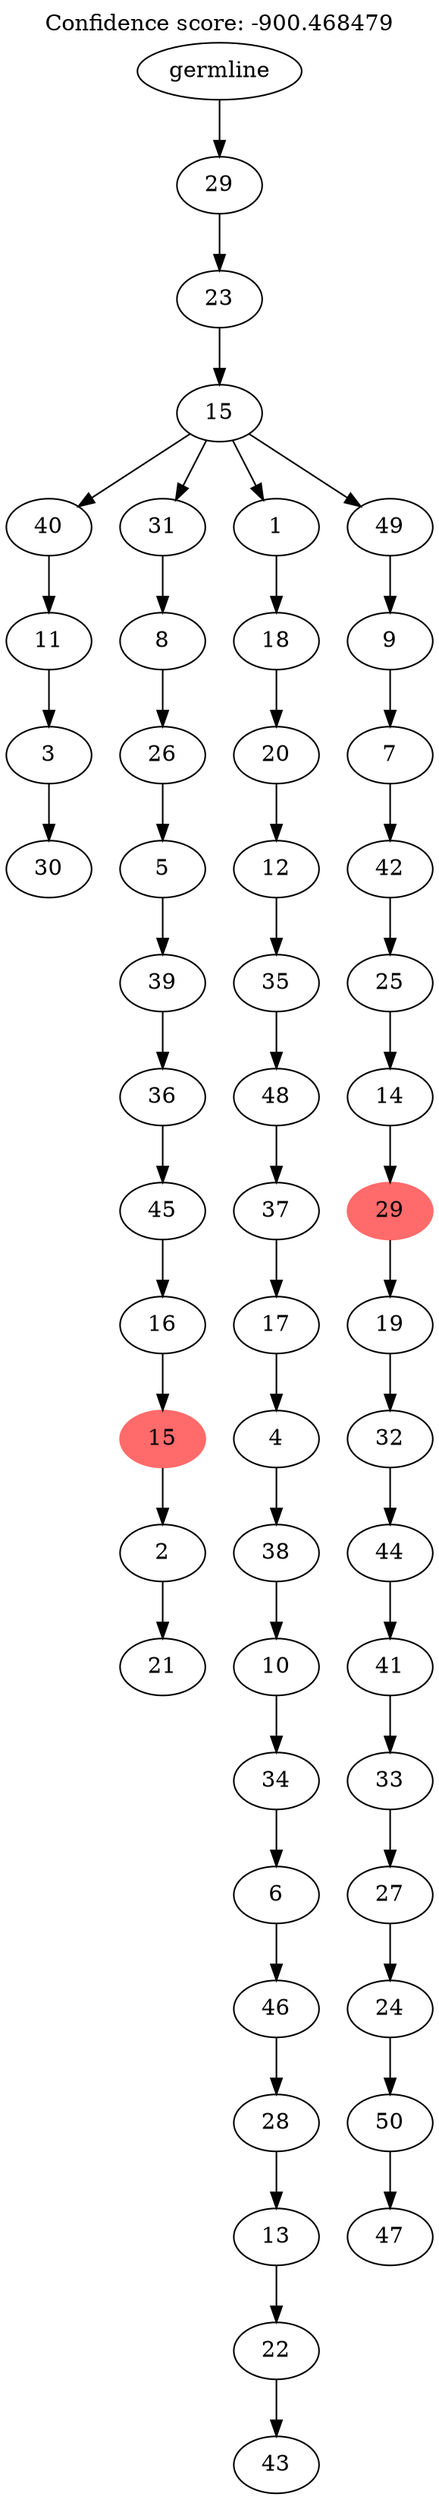 digraph g {
	"51" -> "52";
	"52" [label="30"];
	"50" -> "51";
	"51" [label="3"];
	"49" -> "50";
	"50" [label="11"];
	"47" -> "48";
	"48" [label="21"];
	"46" -> "47";
	"47" [label="2"];
	"45" -> "46";
	"46" [color=indianred1, style=filled, label="15"];
	"44" -> "45";
	"45" [label="16"];
	"43" -> "44";
	"44" [label="45"];
	"42" -> "43";
	"43" [label="36"];
	"41" -> "42";
	"42" [label="39"];
	"40" -> "41";
	"41" [label="5"];
	"39" -> "40";
	"40" [label="26"];
	"38" -> "39";
	"39" [label="8"];
	"36" -> "37";
	"37" [label="43"];
	"35" -> "36";
	"36" [label="22"];
	"34" -> "35";
	"35" [label="13"];
	"33" -> "34";
	"34" [label="28"];
	"32" -> "33";
	"33" [label="46"];
	"31" -> "32";
	"32" [label="6"];
	"30" -> "31";
	"31" [label="34"];
	"29" -> "30";
	"30" [label="10"];
	"28" -> "29";
	"29" [label="38"];
	"27" -> "28";
	"28" [label="4"];
	"26" -> "27";
	"27" [label="17"];
	"25" -> "26";
	"26" [label="37"];
	"24" -> "25";
	"25" [label="48"];
	"23" -> "24";
	"24" [label="35"];
	"22" -> "23";
	"23" [label="12"];
	"21" -> "22";
	"22" [label="20"];
	"20" -> "21";
	"21" [label="18"];
	"18" -> "19";
	"19" [label="47"];
	"17" -> "18";
	"18" [label="50"];
	"16" -> "17";
	"17" [label="24"];
	"15" -> "16";
	"16" [label="27"];
	"14" -> "15";
	"15" [label="33"];
	"13" -> "14";
	"14" [label="41"];
	"12" -> "13";
	"13" [label="44"];
	"11" -> "12";
	"12" [label="32"];
	"10" -> "11";
	"11" [label="19"];
	"9" -> "10";
	"10" [color=indianred1, style=filled, label="29"];
	"8" -> "9";
	"9" [label="14"];
	"7" -> "8";
	"8" [label="25"];
	"6" -> "7";
	"7" [label="42"];
	"5" -> "6";
	"6" [label="7"];
	"4" -> "5";
	"5" [label="9"];
	"3" -> "4";
	"4" [label="49"];
	"3" -> "20";
	"20" [label="1"];
	"3" -> "38";
	"38" [label="31"];
	"3" -> "49";
	"49" [label="40"];
	"2" -> "3";
	"3" [label="15"];
	"1" -> "2";
	"2" [label="23"];
	"0" -> "1";
	"1" [label="29"];
	"0" [label="germline"];
	labelloc="t";
	label="Confidence score: -900.468479";
}
